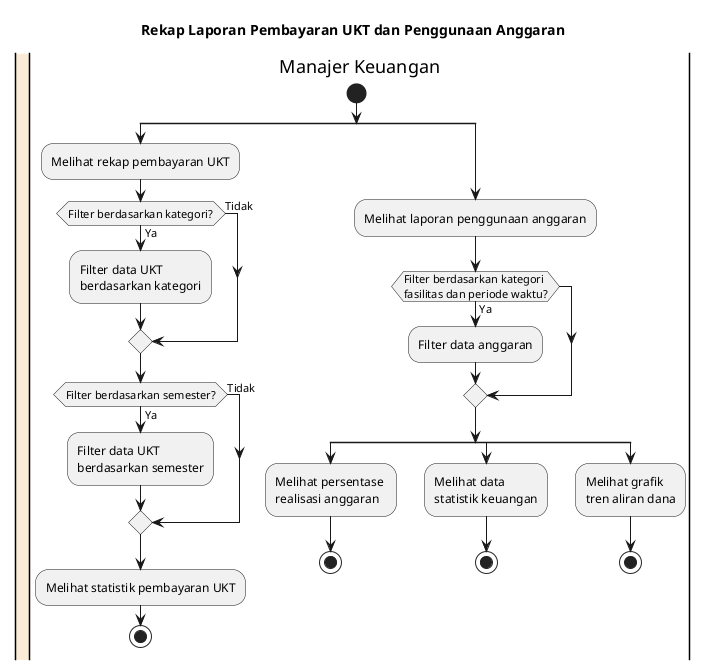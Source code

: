 @startuml
title Rekap Laporan Pembayaran UKT dan Penggunaan Anggaran
|#AntiqueWhite| |
|Manajer Keuangan|
start
split
:Melihat rekap pembayaran UKT;
if (Filter berdasarkan kategori?) then (Ya)
  :Filter data UKT \nberdasarkan kategori;
else (Tidak)
endif
if (Filter berdasarkan semester?) then (Ya)
  :Filter data UKT \nberdasarkan semester;
else (Tidak)
endif
:Melihat statistik pembayaran UKT;
stop
split again
:Melihat laporan penggunaan anggaran;
if (Filter berdasarkan kategori \nfasilitas dan periode waktu?) then (Ya)
  :Filter data anggaran;
endif
split
:Melihat persentase \nrealisasi anggaran;
stop
split again
:Melihat data \nstatistik keuangan;
stop
split again
:Melihat grafik \ntren aliran dana;
stop


@enduml